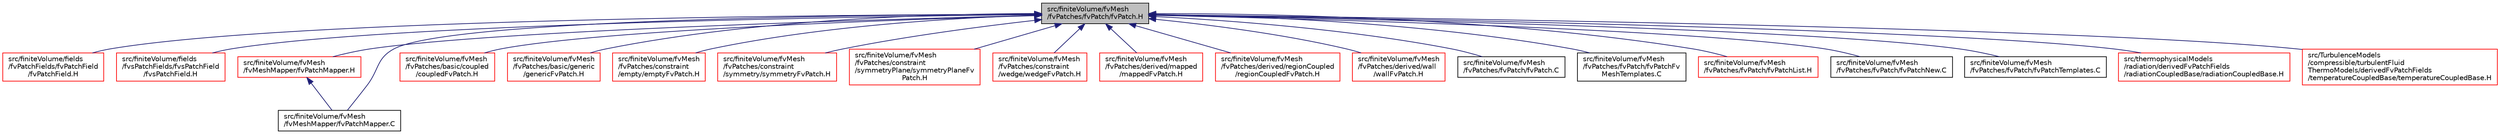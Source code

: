 digraph "src/finiteVolume/fvMesh/fvPatches/fvPatch/fvPatch.H"
{
  bgcolor="transparent";
  edge [fontname="Helvetica",fontsize="10",labelfontname="Helvetica",labelfontsize="10"];
  node [fontname="Helvetica",fontsize="10",shape=record];
  Node1 [label="src/finiteVolume/fvMesh\l/fvPatches/fvPatch/fvPatch.H",height=0.2,width=0.4,color="black", fillcolor="grey75", style="filled", fontcolor="black"];
  Node1 -> Node2 [dir="back",color="midnightblue",fontsize="10",style="solid",fontname="Helvetica"];
  Node2 [label="src/finiteVolume/fields\l/fvPatchFields/fvPatchField\l/fvPatchField.H",height=0.2,width=0.4,color="red",URL="$a05639.html"];
  Node1 -> Node3 [dir="back",color="midnightblue",fontsize="10",style="solid",fontname="Helvetica"];
  Node3 [label="src/finiteVolume/fields\l/fvsPatchFields/fvsPatchField\l/fvsPatchField.H",height=0.2,width=0.4,color="red",URL="$a05721.html"];
  Node1 -> Node4 [dir="back",color="midnightblue",fontsize="10",style="solid",fontname="Helvetica"];
  Node4 [label="src/finiteVolume/fvMesh\l/fvMeshMapper/fvPatchMapper.H",height=0.2,width=0.4,color="red",URL="$a06004.html"];
  Node4 -> Node5 [dir="back",color="midnightblue",fontsize="10",style="solid",fontname="Helvetica"];
  Node5 [label="src/finiteVolume/fvMesh\l/fvMeshMapper/fvPatchMapper.C",height=0.2,width=0.4,color="black",URL="$a06003.html"];
  Node1 -> Node5 [dir="back",color="midnightblue",fontsize="10",style="solid",fontname="Helvetica"];
  Node1 -> Node6 [dir="back",color="midnightblue",fontsize="10",style="solid",fontname="Helvetica"];
  Node6 [label="src/finiteVolume/fvMesh\l/fvPatches/basic/coupled\l/coupledFvPatch.H",height=0.2,width=0.4,color="red",URL="$a06012.html"];
  Node1 -> Node7 [dir="back",color="midnightblue",fontsize="10",style="solid",fontname="Helvetica"];
  Node7 [label="src/finiteVolume/fvMesh\l/fvPatches/basic/generic\l/genericFvPatch.H",height=0.2,width=0.4,color="red",URL="$a06014.html"];
  Node1 -> Node8 [dir="back",color="midnightblue",fontsize="10",style="solid",fontname="Helvetica"];
  Node8 [label="src/finiteVolume/fvMesh\l/fvPatches/constraint\l/empty/emptyFvPatch.H",height=0.2,width=0.4,color="red",URL="$a06024.html"];
  Node1 -> Node9 [dir="back",color="midnightblue",fontsize="10",style="solid",fontname="Helvetica"];
  Node9 [label="src/finiteVolume/fvMesh\l/fvPatches/constraint\l/symmetry/symmetryFvPatch.H",height=0.2,width=0.4,color="red",URL="$a06032.html"];
  Node1 -> Node10 [dir="back",color="midnightblue",fontsize="10",style="solid",fontname="Helvetica"];
  Node10 [label="src/finiteVolume/fvMesh\l/fvPatches/constraint\l/symmetryPlane/symmetryPlaneFv\lPatch.H",height=0.2,width=0.4,color="red",URL="$a06034.html"];
  Node1 -> Node11 [dir="back",color="midnightblue",fontsize="10",style="solid",fontname="Helvetica"];
  Node11 [label="src/finiteVolume/fvMesh\l/fvPatches/constraint\l/wedge/wedgeFvPatch.H",height=0.2,width=0.4,color="red",URL="$a06036.html"];
  Node1 -> Node12 [dir="back",color="midnightblue",fontsize="10",style="solid",fontname="Helvetica"];
  Node12 [label="src/finiteVolume/fvMesh\l/fvPatches/derived/mapped\l/mappedFvPatch.H",height=0.2,width=0.4,color="red",URL="$a06038.html"];
  Node1 -> Node13 [dir="back",color="midnightblue",fontsize="10",style="solid",fontname="Helvetica"];
  Node13 [label="src/finiteVolume/fvMesh\l/fvPatches/derived/regionCoupled\l/regionCoupledFvPatch.H",height=0.2,width=0.4,color="red",URL="$a06044.html"];
  Node1 -> Node14 [dir="back",color="midnightblue",fontsize="10",style="solid",fontname="Helvetica"];
  Node14 [label="src/finiteVolume/fvMesh\l/fvPatches/derived/wall\l/wallFvPatch.H",height=0.2,width=0.4,color="red",URL="$a06048.html"];
  Node1 -> Node15 [dir="back",color="midnightblue",fontsize="10",style="solid",fontname="Helvetica"];
  Node15 [label="src/finiteVolume/fvMesh\l/fvPatches/fvPatch/fvPatch.C",height=0.2,width=0.4,color="black",URL="$a06049.html"];
  Node1 -> Node16 [dir="back",color="midnightblue",fontsize="10",style="solid",fontname="Helvetica"];
  Node16 [label="src/finiteVolume/fvMesh\l/fvPatches/fvPatch/fvPatchFv\lMeshTemplates.C",height=0.2,width=0.4,color="black",URL="$a06051.html"];
  Node1 -> Node17 [dir="back",color="midnightblue",fontsize="10",style="solid",fontname="Helvetica"];
  Node17 [label="src/finiteVolume/fvMesh\l/fvPatches/fvPatch/fvPatchList.H",height=0.2,width=0.4,color="red",URL="$a06052.html"];
  Node1 -> Node18 [dir="back",color="midnightblue",fontsize="10",style="solid",fontname="Helvetica"];
  Node18 [label="src/finiteVolume/fvMesh\l/fvPatches/fvPatch/fvPatchNew.C",height=0.2,width=0.4,color="black",URL="$a06053.html"];
  Node1 -> Node19 [dir="back",color="midnightblue",fontsize="10",style="solid",fontname="Helvetica"];
  Node19 [label="src/finiteVolume/fvMesh\l/fvPatches/fvPatch/fvPatchTemplates.C",height=0.2,width=0.4,color="black",URL="$a06054.html"];
  Node1 -> Node20 [dir="back",color="midnightblue",fontsize="10",style="solid",fontname="Helvetica"];
  Node20 [label="src/thermophysicalModels\l/radiation/derivedFvPatchFields\l/radiationCoupledBase/radiationCoupledBase.H",height=0.2,width=0.4,color="red",URL="$a10347.html"];
  Node1 -> Node21 [dir="back",color="midnightblue",fontsize="10",style="solid",fontname="Helvetica"];
  Node21 [label="src/TurbulenceModels\l/compressible/turbulentFluid\lThermoModels/derivedFvPatchFields\l/temperatureCoupledBase/temperatureCoupledBase.H",height=0.2,width=0.4,color="red",URL="$a10765.html"];
}
